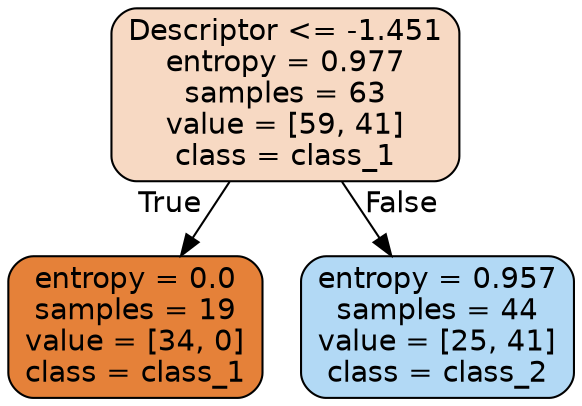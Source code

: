 digraph Tree {
node [shape=box, style="filled, rounded", color="black", fontname="helvetica"] ;
edge [fontname="helvetica"] ;
0 [label="Descriptor <= -1.451\nentropy = 0.977\nsamples = 63\nvalue = [59, 41]\nclass = class_1", fillcolor="#f7d9c3"] ;
1 [label="entropy = 0.0\nsamples = 19\nvalue = [34, 0]\nclass = class_1", fillcolor="#e58139"] ;
0 -> 1 [labeldistance=2.5, labelangle=45, headlabel="True"] ;
2 [label="entropy = 0.957\nsamples = 44\nvalue = [25, 41]\nclass = class_2", fillcolor="#b2d9f5"] ;
0 -> 2 [labeldistance=2.5, labelangle=-45, headlabel="False"] ;
}